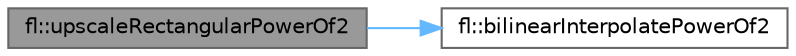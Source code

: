digraph "fl::upscaleRectangularPowerOf2"
{
 // INTERACTIVE_SVG=YES
 // LATEX_PDF_SIZE
  bgcolor="transparent";
  edge [fontname=Helvetica,fontsize=10,labelfontname=Helvetica,labelfontsize=10];
  node [fontname=Helvetica,fontsize=10,shape=box,height=0.2,width=0.4];
  rankdir="LR";
  Node1 [id="Node000001",label="fl::upscaleRectangularPowerOf2",height=0.2,width=0.4,color="gray40", fillcolor="grey60", style="filled", fontcolor="black",tooltip="Optimized upscale for rectangular/line-by-line XY maps (power-of-2 version)."];
  Node1 -> Node2 [id="edge1_Node000001_Node000002",color="steelblue1",style="solid",tooltip=" "];
  Node2 [id="Node000002",label="fl::bilinearInterpolatePowerOf2",height=0.2,width=0.4,color="grey40", fillcolor="white", style="filled",URL="$d4/d36/namespacefl_a36918068f364959acb5a80d126b92e3c.html#a36918068f364959acb5a80d126b92e3c",tooltip=" "];
}

